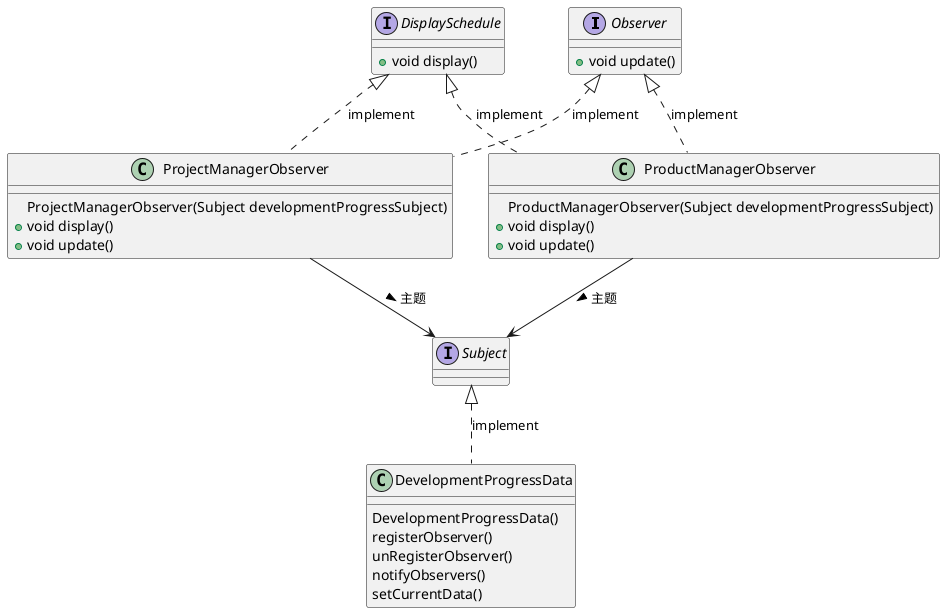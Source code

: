 @startuml

interface Observer{
+ void update()
}
interface Subject
interface DisplaySchedule{
+ void display()
}

class DevelopmentProgressData{
  DevelopmentProgressData()
  registerObserver()
  unRegisterObserver()
  notifyObservers()
  setCurrentData()
}

class ProjectManagerObserver{

  ProjectManagerObserver(Subject developmentProgressSubject)
 + void display()
 + void update()
}
class ProductManagerObserver{
  ProductManagerObserver(Subject developmentProgressSubject)
 + void display()
 + void update()
}

'Subject -down-> Observer : observes >

'DevelopmentProgressData .up.|> Subject : implement

Subject <|.. DevelopmentProgressData : implement

ProjectManagerObserver .up.|> Observer : implement
ProductManagerObserver .up.|> Observer : implement

ProductManagerObserver .up.|> DisplaySchedule : implement
ProjectManagerObserver .up.|> DisplaySchedule : implement

ProjectManagerObserver -down-> Subject : 主题 >
ProductManagerObserver -down-> Subject : 主题 >





@enduml